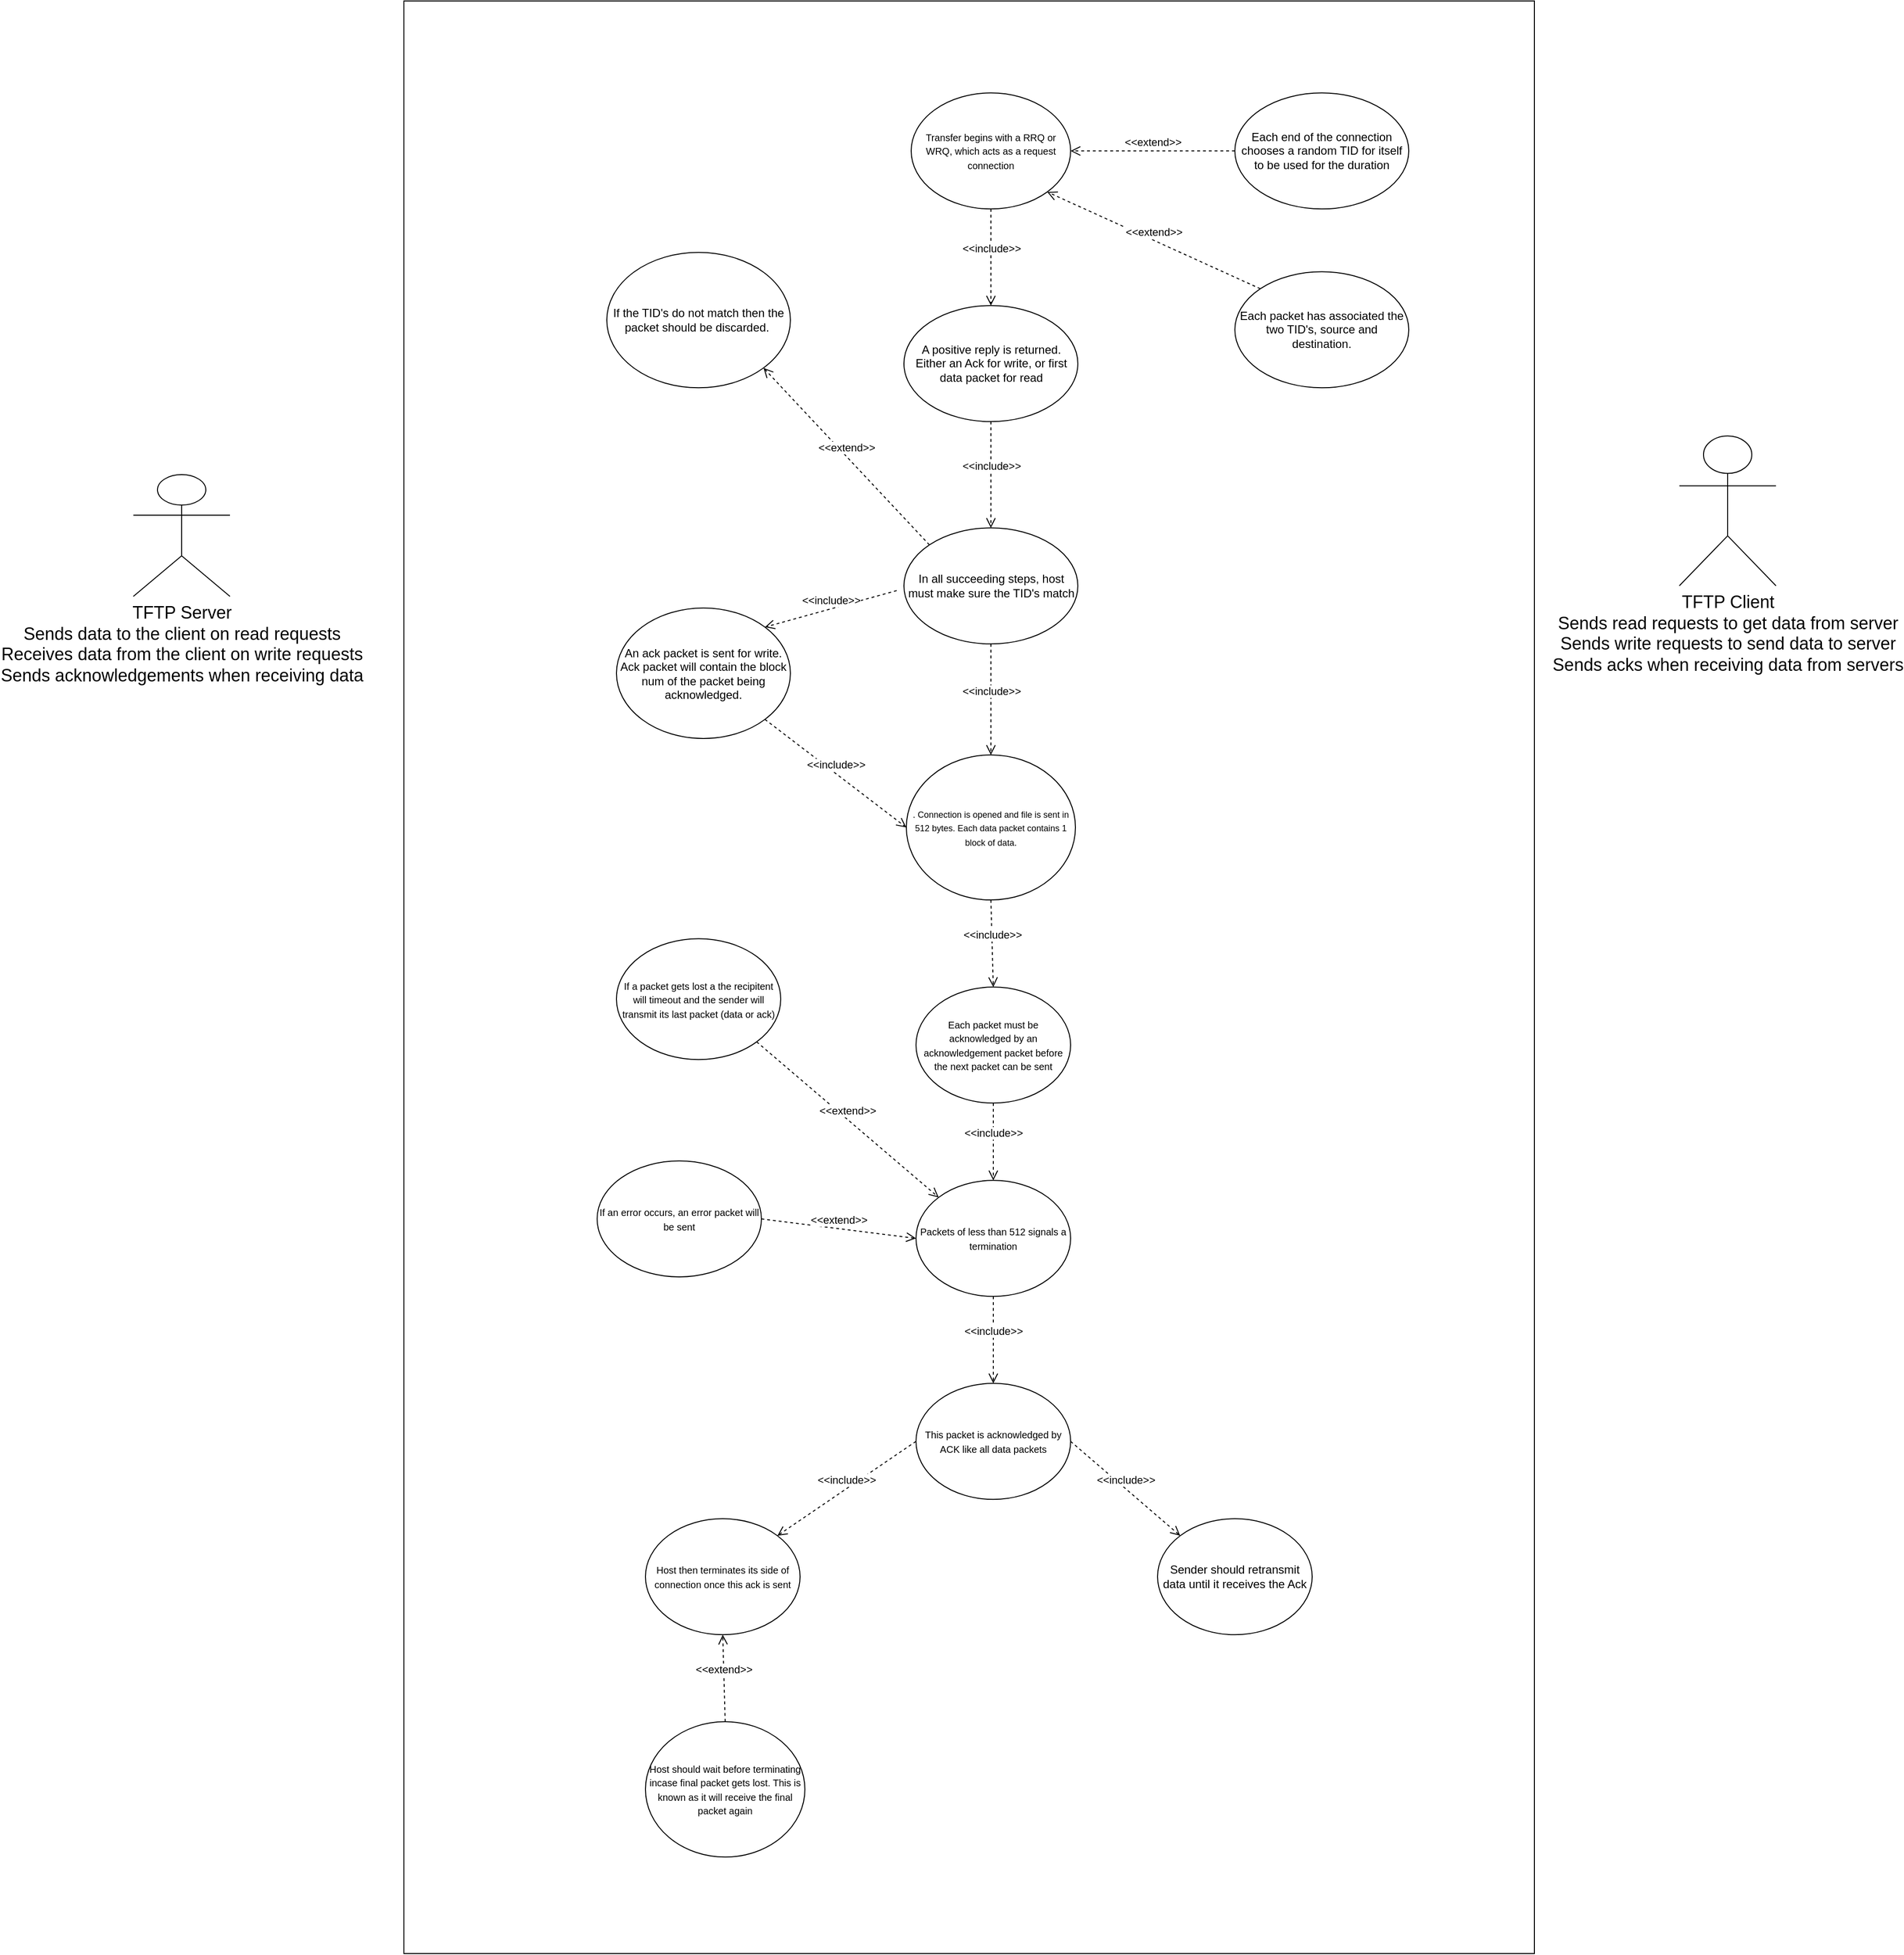 <mxfile version="10.6.6" type="github"><diagram id="8WvEkjwii8oPMGirg9OZ" name="Page-1"><mxGraphModel dx="2241" dy="1747" grid="1" gridSize="10" guides="1" tooltips="1" connect="1" arrows="1" fold="1" page="1" pageScale="1" pageWidth="850" pageHeight="1100" math="0" shadow="0"><root><mxCell id="0"/><mxCell id="1" parent="0"/><mxCell id="wPxIoS00cWuhMq4hoOUB-40" value="" style="html=1;" vertex="1" parent="1"><mxGeometry x="150" y="-30" width="1170" height="2020" as="geometry"/></mxCell><mxCell id="wTC4rTAF9Z5WhaN4-giU-3" value="&lt;font style=&quot;font-size: 18px&quot;&gt;TFTP Server&lt;br&gt;Sends data to the client on read requests&lt;br&gt;Receives data from the client on write requests&lt;br&gt;Sends acknowledgements when receiving data&lt;/font&gt;&lt;br&gt;" style="shape=umlActor;verticalLabelPosition=bottom;labelBackgroundColor=#ffffff;verticalAlign=top;html=1;outlineConnect=0;" parent="1" vertex="1"><mxGeometry x="-130" y="460" width="100" height="126" as="geometry"/></mxCell><mxCell id="wTC4rTAF9Z5WhaN4-giU-4" value="&lt;font style=&quot;font-size: 18px&quot;&gt;TFTP Client&lt;br&gt;Sends read requests to get data from server&lt;br&gt;Sends write requests to send data to server&lt;br&gt;&lt;/font&gt;&lt;font style=&quot;font-size: 18px&quot;&gt;Sends acks when receiving data from servers&lt;/font&gt;&lt;br&gt;" style="shape=umlActor;verticalLabelPosition=bottom;labelBackgroundColor=#ffffff;verticalAlign=top;html=1;outlineConnect=0;" parent="1" vertex="1"><mxGeometry x="1470" y="420" width="100" height="155" as="geometry"/></mxCell><mxCell id="wTC4rTAF9Z5WhaN4-giU-5" value="&lt;font style=&quot;font-size: 10px&quot;&gt;Transfer begins with a RRQ or WRQ, which acts as a request connection&lt;/font&gt;" style="ellipse;whiteSpace=wrap;html=1;" parent="1" vertex="1"><mxGeometry x="675" y="65.143" width="165" height="120" as="geometry"/></mxCell><mxCell id="wTC4rTAF9Z5WhaN4-giU-6" value="&lt;font style=&quot;font-size: 9px&quot;&gt;. Connection is opened and file is sent in 512 bytes. Each data packet contains 1 block of data.&lt;/font&gt;" style="ellipse;whiteSpace=wrap;html=1;" parent="1" vertex="1"><mxGeometry x="670" y="750" width="175" height="150" as="geometry"/></mxCell><mxCell id="wTC4rTAF9Z5WhaN4-giU-7" value="&lt;span style=&quot;font-size: 10px&quot;&gt;Each packet must be acknowledged by an acknowledgement&amp;nbsp;packet before the next packet can be sent&lt;/span&gt;" style="ellipse;whiteSpace=wrap;html=1;" parent="1" vertex="1"><mxGeometry x="680" y="990.143" width="160" height="120" as="geometry"/></mxCell><mxCell id="wTC4rTAF9Z5WhaN4-giU-8" value="&lt;span style=&quot;font-size: 10px&quot;&gt;Packets of less than 512 signals a termination&lt;/span&gt;" style="ellipse;whiteSpace=wrap;html=1;" parent="1" vertex="1"><mxGeometry x="680" y="1190.143" width="160" height="120" as="geometry"/></mxCell><mxCell id="wTC4rTAF9Z5WhaN4-giU-9" value="&lt;span style=&quot;font-size: 10px&quot;&gt;If a packet gets lost a the recipitent will timeout and the sender will transmit its last packet (data or ack)&lt;/span&gt;" style="ellipse;whiteSpace=wrap;html=1;" parent="1" vertex="1"><mxGeometry x="370" y="940.143" width="170" height="125" as="geometry"/></mxCell><mxCell id="wTC4rTAF9Z5WhaN4-giU-10" value="&lt;span style=&quot;font-size: 10px&quot;&gt;If an error occurs, an error packet will be sent&lt;/span&gt;" style="ellipse;whiteSpace=wrap;html=1;" parent="1" vertex="1"><mxGeometry x="350" y="1170" width="170" height="120" as="geometry"/></mxCell><mxCell id="wTC4rTAF9Z5WhaN4-giU-13" value="A positive reply is returned. Either an Ack for write, or first data packet for read" style="ellipse;whiteSpace=wrap;html=1;" parent="1" vertex="1"><mxGeometry x="667.5" y="285.143" width="180" height="120" as="geometry"/></mxCell><mxCell id="3yfbGPFvM8w9pXca8p1F-1" value="An ack packet is sent for write. Ack packet will contain the block num of the packet being acknowledged." style="ellipse;whiteSpace=wrap;html=1;" parent="1" vertex="1"><mxGeometry x="370" y="598" width="180" height="135" as="geometry"/></mxCell><mxCell id="3yfbGPFvM8w9pXca8p1F-10" value="&lt;span style=&quot;font-size: 10px&quot;&gt;This packet is acknowledged by ACK like all data packets&lt;/span&gt;" style="ellipse;whiteSpace=wrap;html=1;" parent="1" vertex="1"><mxGeometry x="680" y="1400.143" width="160" height="120" as="geometry"/></mxCell><mxCell id="3yfbGPFvM8w9pXca8p1F-11" value="&lt;span style=&quot;font-size: 10px&quot;&gt;Host then terminates its side of connection once this ack is sent&lt;/span&gt;" style="ellipse;whiteSpace=wrap;html=1;" parent="1" vertex="1"><mxGeometry x="400" y="1540.143" width="160" height="120" as="geometry"/></mxCell><mxCell id="3yfbGPFvM8w9pXca8p1F-12" value="&lt;span style=&quot;font-size: 10px&quot;&gt;Host should wait before terminating incase final packet gets lost. This is known as it will receive the final packet again&lt;/span&gt;" style="ellipse;whiteSpace=wrap;html=1;" parent="1" vertex="1"><mxGeometry x="400" y="1750.143" width="165" height="140" as="geometry"/></mxCell><mxCell id="3yfbGPFvM8w9pXca8p1F-13" value="Sender should retransmit data until it receives the Ack" style="ellipse;whiteSpace=wrap;html=1;" parent="1" vertex="1"><mxGeometry x="930" y="1540.143" width="160" height="120" as="geometry"/></mxCell><mxCell id="wPxIoS00cWuhMq4hoOUB-8" value="Each end of the connection chooses a random TID for itself to be used for the duration" style="ellipse;whiteSpace=wrap;html=1;" vertex="1" parent="1"><mxGeometry x="1010" y="65.143" width="180" height="120" as="geometry"/></mxCell><mxCell id="wPxIoS00cWuhMq4hoOUB-9" value="Each packet has associated the two TID's, source and destination." style="ellipse;whiteSpace=wrap;html=1;" vertex="1" parent="1"><mxGeometry x="1010" y="250.143" width="180" height="120" as="geometry"/></mxCell><mxCell id="wPxIoS00cWuhMq4hoOUB-15" value="In all succeeding steps, host must make sure the TID's match" style="ellipse;whiteSpace=wrap;html=1;" vertex="1" parent="1"><mxGeometry x="667.5" y="515.143" width="180" height="120" as="geometry"/></mxCell><mxCell id="wPxIoS00cWuhMq4hoOUB-17" value="If the TID's do not match then the packet should be discarded.&amp;nbsp;&lt;br&gt;" style="ellipse;whiteSpace=wrap;html=1;" vertex="1" parent="1"><mxGeometry x="360" y="230.143" width="190" height="140" as="geometry"/></mxCell><mxCell id="wPxIoS00cWuhMq4hoOUB-22" value="&amp;lt;&amp;lt;extend&amp;gt;&amp;gt;" style="html=1;verticalAlign=bottom;endArrow=open;dashed=1;endSize=8;entryX=1;entryY=0.5;entryDx=0;entryDy=0;exitX=0;exitY=0.5;exitDx=0;exitDy=0;" edge="1" parent="1" source="wPxIoS00cWuhMq4hoOUB-8" target="wTC4rTAF9Z5WhaN4-giU-5"><mxGeometry relative="1" as="geometry"><mxPoint x="1010" y="50" as="sourcePoint"/><mxPoint x="820" y="190" as="targetPoint"/></mxGeometry></mxCell><mxCell id="wPxIoS00cWuhMq4hoOUB-23" value="&amp;lt;&amp;lt;extend&amp;gt;&amp;gt;" style="html=1;verticalAlign=bottom;endArrow=open;dashed=1;endSize=8;entryX=1;entryY=1;entryDx=0;entryDy=0;exitX=0;exitY=0;exitDx=0;exitDy=0;" edge="1" parent="1" source="wPxIoS00cWuhMq4hoOUB-9" target="wTC4rTAF9Z5WhaN4-giU-5"><mxGeometry relative="1" as="geometry"><mxPoint x="970" y="420" as="sourcePoint"/><mxPoint x="1000" y="230" as="targetPoint"/></mxGeometry></mxCell><mxCell id="wPxIoS00cWuhMq4hoOUB-24" value="&amp;lt;&amp;lt;include&amp;gt;&amp;gt;" style="html=1;verticalAlign=bottom;endArrow=open;dashed=1;endSize=8;exitX=0.5;exitY=1;exitDx=0;exitDy=0;entryX=0.5;entryY=0;entryDx=0;entryDy=0;" edge="1" parent="1" source="wTC4rTAF9Z5WhaN4-giU-5" target="wTC4rTAF9Z5WhaN4-giU-13"><mxGeometry relative="1" as="geometry"><mxPoint x="920" y="280" as="sourcePoint"/><mxPoint x="840" y="280" as="targetPoint"/></mxGeometry></mxCell><mxCell id="wPxIoS00cWuhMq4hoOUB-25" value="&amp;lt;&amp;lt;include&amp;gt;&amp;gt;" style="html=1;verticalAlign=bottom;endArrow=open;dashed=1;endSize=8;exitX=0.5;exitY=1;exitDx=0;exitDy=0;entryX=0.5;entryY=0;entryDx=0;entryDy=0;" edge="1" parent="1" source="wTC4rTAF9Z5WhaN4-giU-13" target="wPxIoS00cWuhMq4hoOUB-15"><mxGeometry relative="1" as="geometry"><mxPoint x="900" y="380" as="sourcePoint"/><mxPoint x="900" y="480" as="targetPoint"/></mxGeometry></mxCell><mxCell id="wPxIoS00cWuhMq4hoOUB-26" value="&amp;lt;&amp;lt;extend&amp;gt;&amp;gt;" style="html=1;verticalAlign=bottom;endArrow=open;dashed=1;endSize=8;entryX=1;entryY=1;entryDx=0;entryDy=0;exitX=0;exitY=0;exitDx=0;exitDy=0;" edge="1" parent="1" source="wPxIoS00cWuhMq4hoOUB-15" target="wPxIoS00cWuhMq4hoOUB-17"><mxGeometry relative="1" as="geometry"><mxPoint x="910" y="400" as="sourcePoint"/><mxPoint x="690" y="300" as="targetPoint"/></mxGeometry></mxCell><mxCell id="wPxIoS00cWuhMq4hoOUB-27" value="&amp;lt;&amp;lt;include&amp;gt;&amp;gt;" style="html=1;verticalAlign=bottom;endArrow=open;dashed=1;endSize=8;entryX=1;entryY=0;entryDx=0;entryDy=0;" edge="1" parent="1" target="3yfbGPFvM8w9pXca8p1F-1"><mxGeometry relative="1" as="geometry"><mxPoint x="660" y="580" as="sourcePoint"/><mxPoint x="530" y="610.588" as="targetPoint"/></mxGeometry></mxCell><mxCell id="wPxIoS00cWuhMq4hoOUB-28" value="&amp;lt;&amp;lt;include&amp;gt;&amp;gt;" style="html=1;verticalAlign=bottom;endArrow=open;dashed=1;endSize=8;entryX=0.5;entryY=0;entryDx=0;entryDy=0;exitX=0.5;exitY=1;exitDx=0;exitDy=0;" edge="1" parent="1" source="wPxIoS00cWuhMq4hoOUB-15" target="wTC4rTAF9Z5WhaN4-giU-6"><mxGeometry relative="1" as="geometry"><mxPoint x="720" y="690" as="sourcePoint"/><mxPoint x="593.706" y="705.353" as="targetPoint"/></mxGeometry></mxCell><mxCell id="wPxIoS00cWuhMq4hoOUB-29" value="&amp;lt;&amp;lt;include&amp;gt;&amp;gt;" style="html=1;verticalAlign=bottom;endArrow=open;dashed=1;endSize=8;entryX=0;entryY=0.5;entryDx=0;entryDy=0;exitX=1;exitY=1;exitDx=0;exitDy=0;" edge="1" parent="1" source="3yfbGPFvM8w9pXca8p1F-1" target="wTC4rTAF9Z5WhaN4-giU-6"><mxGeometry relative="1" as="geometry"><mxPoint x="560" y="730" as="sourcePoint"/><mxPoint x="433.706" y="745.353" as="targetPoint"/></mxGeometry></mxCell><mxCell id="wPxIoS00cWuhMq4hoOUB-31" value="&amp;lt;&amp;lt;include&amp;gt;&amp;gt;" style="html=1;verticalAlign=bottom;endArrow=open;dashed=1;endSize=8;entryX=0.5;entryY=0;entryDx=0;entryDy=0;exitX=0.5;exitY=1;exitDx=0;exitDy=0;" edge="1" parent="1" source="wTC4rTAF9Z5WhaN4-giU-6" target="wTC4rTAF9Z5WhaN4-giU-7"><mxGeometry relative="1" as="geometry"><mxPoint x="760" y="920" as="sourcePoint"/><mxPoint x="633.706" y="935.353" as="targetPoint"/></mxGeometry></mxCell><mxCell id="wPxIoS00cWuhMq4hoOUB-32" value="&amp;lt;&amp;lt;extend&amp;gt;&amp;gt;" style="html=1;verticalAlign=bottom;endArrow=open;dashed=1;endSize=8;entryX=0;entryY=0;entryDx=0;entryDy=0;exitX=1;exitY=1;exitDx=0;exitDy=0;" edge="1" parent="1" source="wTC4rTAF9Z5WhaN4-giU-9" target="wTC4rTAF9Z5WhaN4-giU-8"><mxGeometry relative="1" as="geometry"><mxPoint x="530" y="1100" as="sourcePoint"/><mxPoint x="408.235" y="956.471" as="targetPoint"/></mxGeometry></mxCell><mxCell id="wPxIoS00cWuhMq4hoOUB-33" value="&amp;lt;&amp;lt;extend&amp;gt;&amp;gt;" style="html=1;verticalAlign=bottom;endArrow=open;dashed=1;endSize=8;entryX=0;entryY=0.5;entryDx=0;entryDy=0;exitX=1;exitY=0.5;exitDx=0;exitDy=0;" edge="1" parent="1" source="wTC4rTAF9Z5WhaN4-giU-10" target="wTC4rTAF9Z5WhaN4-giU-8"><mxGeometry relative="1" as="geometry"><mxPoint x="510" y="1310" as="sourcePoint"/><mxPoint x="428.235" y="1046.471" as="targetPoint"/></mxGeometry></mxCell><mxCell id="wPxIoS00cWuhMq4hoOUB-34" value="&amp;lt;&amp;lt;include&amp;gt;&amp;gt;" style="html=1;verticalAlign=bottom;endArrow=open;dashed=1;endSize=8;entryX=0.5;entryY=0;entryDx=0;entryDy=0;exitX=0.5;exitY=1;exitDx=0;exitDy=0;" edge="1" parent="1" source="wTC4rTAF9Z5WhaN4-giU-7" target="wTC4rTAF9Z5WhaN4-giU-8"><mxGeometry relative="1" as="geometry"><mxPoint x="970" y="1140" as="sourcePoint"/><mxPoint x="972.353" y="1230.588" as="targetPoint"/></mxGeometry></mxCell><mxCell id="wPxIoS00cWuhMq4hoOUB-35" value="&amp;lt;&amp;lt;include&amp;gt;&amp;gt;" style="html=1;verticalAlign=bottom;endArrow=open;dashed=1;endSize=8;entryX=0.5;entryY=0;entryDx=0;entryDy=0;exitX=0.5;exitY=1;exitDx=0;exitDy=0;" edge="1" parent="1" source="wTC4rTAF9Z5WhaN4-giU-8" target="3yfbGPFvM8w9pXca8p1F-10"><mxGeometry relative="1" as="geometry"><mxPoint x="1190" y="1110" as="sourcePoint"/><mxPoint x="1192.353" y="1200.588" as="targetPoint"/></mxGeometry></mxCell><mxCell id="wPxIoS00cWuhMq4hoOUB-37" value="&amp;lt;&amp;lt;include&amp;gt;&amp;gt;" style="html=1;verticalAlign=bottom;endArrow=open;dashed=1;endSize=8;entryX=1;entryY=0;entryDx=0;entryDy=0;exitX=0;exitY=0.5;exitDx=0;exitDy=0;" edge="1" parent="1" source="3yfbGPFvM8w9pXca8p1F-10" target="3yfbGPFvM8w9pXca8p1F-11"><mxGeometry relative="1" as="geometry"><mxPoint x="650" y="1520" as="sourcePoint"/><mxPoint x="650" y="1609.412" as="targetPoint"/></mxGeometry></mxCell><mxCell id="wPxIoS00cWuhMq4hoOUB-38" value="&amp;lt;&amp;lt;include&amp;gt;&amp;gt;" style="html=1;verticalAlign=bottom;endArrow=open;dashed=1;endSize=8;entryX=0;entryY=0;entryDx=0;entryDy=0;exitX=1;exitY=0.5;exitDx=0;exitDy=0;" edge="1" parent="1" source="3yfbGPFvM8w9pXca8p1F-10" target="3yfbGPFvM8w9pXca8p1F-13"><mxGeometry relative="1" as="geometry"><mxPoint x="1110" y="1410" as="sourcePoint"/><mxPoint x="1110" y="1499.412" as="targetPoint"/></mxGeometry></mxCell><mxCell id="wPxIoS00cWuhMq4hoOUB-39" value="&amp;lt;&amp;lt;extend&amp;gt;&amp;gt;" style="html=1;verticalAlign=bottom;endArrow=open;dashed=1;endSize=8;entryX=0.5;entryY=1;entryDx=0;entryDy=0;exitX=0.5;exitY=0;exitDx=0;exitDy=0;" edge="1" parent="1" source="3yfbGPFvM8w9pXca8p1F-12" target="3yfbGPFvM8w9pXca8p1F-11"><mxGeometry relative="1" as="geometry"><mxPoint x="950" y="1820" as="sourcePoint"/><mxPoint x="1110.0" y="1841.176" as="targetPoint"/></mxGeometry></mxCell></root></mxGraphModel></diagram></mxfile>